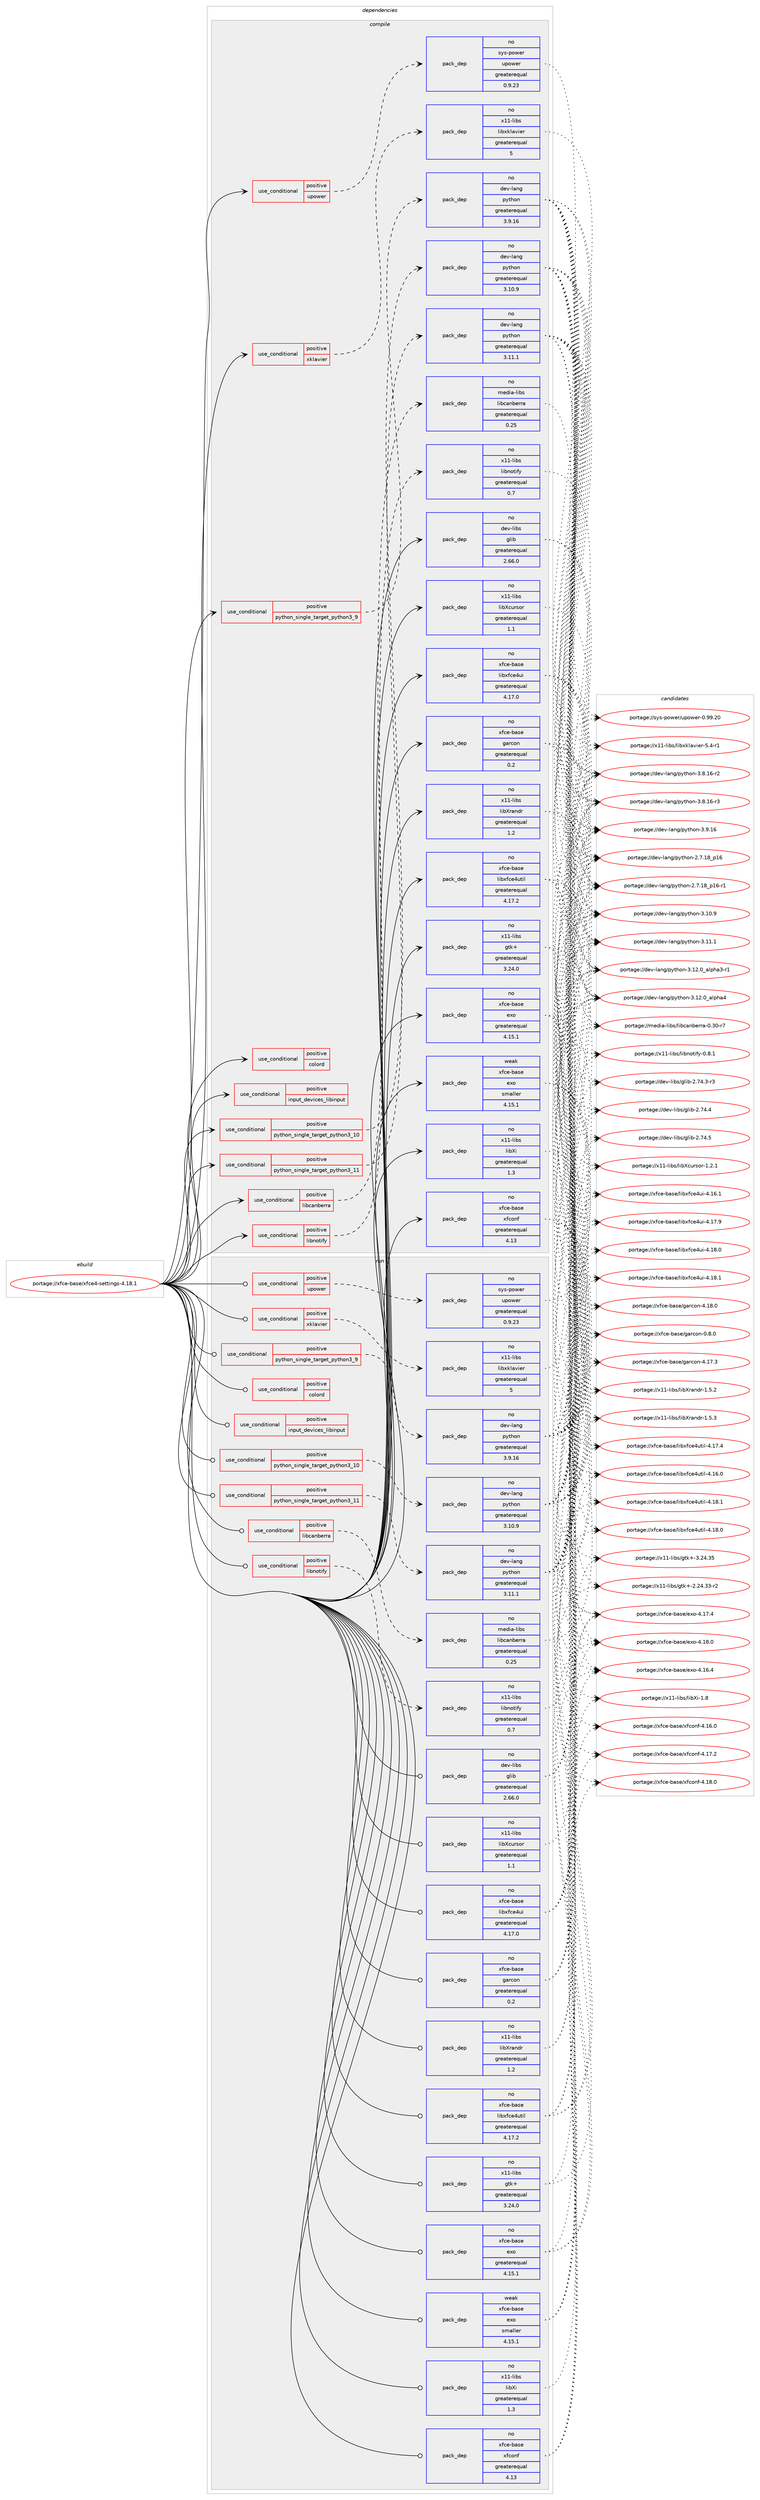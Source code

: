 digraph prolog {

# *************
# Graph options
# *************

newrank=true;
concentrate=true;
compound=true;
graph [rankdir=LR,fontname=Helvetica,fontsize=10,ranksep=1.5];#, ranksep=2.5, nodesep=0.2];
edge  [arrowhead=vee];
node  [fontname=Helvetica,fontsize=10];

# **********
# The ebuild
# **********

subgraph cluster_leftcol {
color=gray;
rank=same;
label=<<i>ebuild</i>>;
id [label="portage://xfce-base/xfce4-settings-4.18.1", color=red, width=4, href="../xfce-base/xfce4-settings-4.18.1.svg"];
}

# ****************
# The dependencies
# ****************

subgraph cluster_midcol {
color=gray;
label=<<i>dependencies</i>>;
subgraph cluster_compile {
fillcolor="#eeeeee";
style=filled;
label=<<i>compile</i>>;
subgraph cond6925 {
dependency11286 [label=<<TABLE BORDER="0" CELLBORDER="1" CELLSPACING="0" CELLPADDING="4"><TR><TD ROWSPAN="3" CELLPADDING="10">use_conditional</TD></TR><TR><TD>positive</TD></TR><TR><TD>colord</TD></TR></TABLE>>, shape=none, color=red];
# *** BEGIN UNKNOWN DEPENDENCY TYPE (TODO) ***
# dependency11286 -> package_dependency(portage://xfce-base/xfce4-settings-4.18.1,install,no,x11-misc,colord,none,[,,],any_same_slot,[])
# *** END UNKNOWN DEPENDENCY TYPE (TODO) ***

}
id:e -> dependency11286:w [weight=20,style="solid",arrowhead="vee"];
subgraph cond6926 {
dependency11287 [label=<<TABLE BORDER="0" CELLBORDER="1" CELLSPACING="0" CELLPADDING="4"><TR><TD ROWSPAN="3" CELLPADDING="10">use_conditional</TD></TR><TR><TD>positive</TD></TR><TR><TD>input_devices_libinput</TD></TR></TABLE>>, shape=none, color=red];
# *** BEGIN UNKNOWN DEPENDENCY TYPE (TODO) ***
# dependency11287 -> package_dependency(portage://xfce-base/xfce4-settings-4.18.1,install,no,x11-drivers,xf86-input-libinput,none,[,,],[],[])
# *** END UNKNOWN DEPENDENCY TYPE (TODO) ***

}
id:e -> dependency11287:w [weight=20,style="solid",arrowhead="vee"];
subgraph cond6927 {
dependency11288 [label=<<TABLE BORDER="0" CELLBORDER="1" CELLSPACING="0" CELLPADDING="4"><TR><TD ROWSPAN="3" CELLPADDING="10">use_conditional</TD></TR><TR><TD>positive</TD></TR><TR><TD>libcanberra</TD></TR></TABLE>>, shape=none, color=red];
subgraph pack4218 {
dependency11289 [label=<<TABLE BORDER="0" CELLBORDER="1" CELLSPACING="0" CELLPADDING="4" WIDTH="220"><TR><TD ROWSPAN="6" CELLPADDING="30">pack_dep</TD></TR><TR><TD WIDTH="110">no</TD></TR><TR><TD>media-libs</TD></TR><TR><TD>libcanberra</TD></TR><TR><TD>greaterequal</TD></TR><TR><TD>0.25</TD></TR></TABLE>>, shape=none, color=blue];
}
dependency11288:e -> dependency11289:w [weight=20,style="dashed",arrowhead="vee"];
}
id:e -> dependency11288:w [weight=20,style="solid",arrowhead="vee"];
subgraph cond6928 {
dependency11290 [label=<<TABLE BORDER="0" CELLBORDER="1" CELLSPACING="0" CELLPADDING="4"><TR><TD ROWSPAN="3" CELLPADDING="10">use_conditional</TD></TR><TR><TD>positive</TD></TR><TR><TD>libnotify</TD></TR></TABLE>>, shape=none, color=red];
subgraph pack4219 {
dependency11291 [label=<<TABLE BORDER="0" CELLBORDER="1" CELLSPACING="0" CELLPADDING="4" WIDTH="220"><TR><TD ROWSPAN="6" CELLPADDING="30">pack_dep</TD></TR><TR><TD WIDTH="110">no</TD></TR><TR><TD>x11-libs</TD></TR><TR><TD>libnotify</TD></TR><TR><TD>greaterequal</TD></TR><TR><TD>0.7</TD></TR></TABLE>>, shape=none, color=blue];
}
dependency11290:e -> dependency11291:w [weight=20,style="dashed",arrowhead="vee"];
}
id:e -> dependency11290:w [weight=20,style="solid",arrowhead="vee"];
subgraph cond6929 {
dependency11292 [label=<<TABLE BORDER="0" CELLBORDER="1" CELLSPACING="0" CELLPADDING="4"><TR><TD ROWSPAN="3" CELLPADDING="10">use_conditional</TD></TR><TR><TD>positive</TD></TR><TR><TD>python_single_target_python3_10</TD></TR></TABLE>>, shape=none, color=red];
subgraph pack4220 {
dependency11293 [label=<<TABLE BORDER="0" CELLBORDER="1" CELLSPACING="0" CELLPADDING="4" WIDTH="220"><TR><TD ROWSPAN="6" CELLPADDING="30">pack_dep</TD></TR><TR><TD WIDTH="110">no</TD></TR><TR><TD>dev-lang</TD></TR><TR><TD>python</TD></TR><TR><TD>greaterequal</TD></TR><TR><TD>3.10.9</TD></TR></TABLE>>, shape=none, color=blue];
}
dependency11292:e -> dependency11293:w [weight=20,style="dashed",arrowhead="vee"];
}
id:e -> dependency11292:w [weight=20,style="solid",arrowhead="vee"];
subgraph cond6930 {
dependency11294 [label=<<TABLE BORDER="0" CELLBORDER="1" CELLSPACING="0" CELLPADDING="4"><TR><TD ROWSPAN="3" CELLPADDING="10">use_conditional</TD></TR><TR><TD>positive</TD></TR><TR><TD>python_single_target_python3_11</TD></TR></TABLE>>, shape=none, color=red];
subgraph pack4221 {
dependency11295 [label=<<TABLE BORDER="0" CELLBORDER="1" CELLSPACING="0" CELLPADDING="4" WIDTH="220"><TR><TD ROWSPAN="6" CELLPADDING="30">pack_dep</TD></TR><TR><TD WIDTH="110">no</TD></TR><TR><TD>dev-lang</TD></TR><TR><TD>python</TD></TR><TR><TD>greaterequal</TD></TR><TR><TD>3.11.1</TD></TR></TABLE>>, shape=none, color=blue];
}
dependency11294:e -> dependency11295:w [weight=20,style="dashed",arrowhead="vee"];
}
id:e -> dependency11294:w [weight=20,style="solid",arrowhead="vee"];
subgraph cond6931 {
dependency11296 [label=<<TABLE BORDER="0" CELLBORDER="1" CELLSPACING="0" CELLPADDING="4"><TR><TD ROWSPAN="3" CELLPADDING="10">use_conditional</TD></TR><TR><TD>positive</TD></TR><TR><TD>python_single_target_python3_9</TD></TR></TABLE>>, shape=none, color=red];
subgraph pack4222 {
dependency11297 [label=<<TABLE BORDER="0" CELLBORDER="1" CELLSPACING="0" CELLPADDING="4" WIDTH="220"><TR><TD ROWSPAN="6" CELLPADDING="30">pack_dep</TD></TR><TR><TD WIDTH="110">no</TD></TR><TR><TD>dev-lang</TD></TR><TR><TD>python</TD></TR><TR><TD>greaterequal</TD></TR><TR><TD>3.9.16</TD></TR></TABLE>>, shape=none, color=blue];
}
dependency11296:e -> dependency11297:w [weight=20,style="dashed",arrowhead="vee"];
}
id:e -> dependency11296:w [weight=20,style="solid",arrowhead="vee"];
subgraph cond6932 {
dependency11298 [label=<<TABLE BORDER="0" CELLBORDER="1" CELLSPACING="0" CELLPADDING="4"><TR><TD ROWSPAN="3" CELLPADDING="10">use_conditional</TD></TR><TR><TD>positive</TD></TR><TR><TD>upower</TD></TR></TABLE>>, shape=none, color=red];
subgraph pack4223 {
dependency11299 [label=<<TABLE BORDER="0" CELLBORDER="1" CELLSPACING="0" CELLPADDING="4" WIDTH="220"><TR><TD ROWSPAN="6" CELLPADDING="30">pack_dep</TD></TR><TR><TD WIDTH="110">no</TD></TR><TR><TD>sys-power</TD></TR><TR><TD>upower</TD></TR><TR><TD>greaterequal</TD></TR><TR><TD>0.9.23</TD></TR></TABLE>>, shape=none, color=blue];
}
dependency11298:e -> dependency11299:w [weight=20,style="dashed",arrowhead="vee"];
}
id:e -> dependency11298:w [weight=20,style="solid",arrowhead="vee"];
subgraph cond6933 {
dependency11300 [label=<<TABLE BORDER="0" CELLBORDER="1" CELLSPACING="0" CELLPADDING="4"><TR><TD ROWSPAN="3" CELLPADDING="10">use_conditional</TD></TR><TR><TD>positive</TD></TR><TR><TD>xklavier</TD></TR></TABLE>>, shape=none, color=red];
subgraph pack4224 {
dependency11301 [label=<<TABLE BORDER="0" CELLBORDER="1" CELLSPACING="0" CELLPADDING="4" WIDTH="220"><TR><TD ROWSPAN="6" CELLPADDING="30">pack_dep</TD></TR><TR><TD WIDTH="110">no</TD></TR><TR><TD>x11-libs</TD></TR><TR><TD>libxklavier</TD></TR><TR><TD>greaterequal</TD></TR><TR><TD>5</TD></TR></TABLE>>, shape=none, color=blue];
}
dependency11300:e -> dependency11301:w [weight=20,style="dashed",arrowhead="vee"];
}
id:e -> dependency11300:w [weight=20,style="solid",arrowhead="vee"];
subgraph pack4225 {
dependency11302 [label=<<TABLE BORDER="0" CELLBORDER="1" CELLSPACING="0" CELLPADDING="4" WIDTH="220"><TR><TD ROWSPAN="6" CELLPADDING="30">pack_dep</TD></TR><TR><TD WIDTH="110">no</TD></TR><TR><TD>dev-libs</TD></TR><TR><TD>glib</TD></TR><TR><TD>greaterequal</TD></TR><TR><TD>2.66.0</TD></TR></TABLE>>, shape=none, color=blue];
}
id:e -> dependency11302:w [weight=20,style="solid",arrowhead="vee"];
# *** BEGIN UNKNOWN DEPENDENCY TYPE (TODO) ***
# id -> package_dependency(portage://xfce-base/xfce4-settings-4.18.1,install,no,media-libs,fontconfig,none,[,,],[],[])
# *** END UNKNOWN DEPENDENCY TYPE (TODO) ***

# *** BEGIN UNKNOWN DEPENDENCY TYPE (TODO) ***
# id -> package_dependency(portage://xfce-base/xfce4-settings-4.18.1,install,no,x11-base,xorg-proto,none,[,,],[],[])
# *** END UNKNOWN DEPENDENCY TYPE (TODO) ***

subgraph pack4226 {
dependency11303 [label=<<TABLE BORDER="0" CELLBORDER="1" CELLSPACING="0" CELLPADDING="4" WIDTH="220"><TR><TD ROWSPAN="6" CELLPADDING="30">pack_dep</TD></TR><TR><TD WIDTH="110">no</TD></TR><TR><TD>x11-libs</TD></TR><TR><TD>gtk+</TD></TR><TR><TD>greaterequal</TD></TR><TR><TD>3.24.0</TD></TR></TABLE>>, shape=none, color=blue];
}
id:e -> dependency11303:w [weight=20,style="solid",arrowhead="vee"];
# *** BEGIN UNKNOWN DEPENDENCY TYPE (TODO) ***
# id -> package_dependency(portage://xfce-base/xfce4-settings-4.18.1,install,no,x11-libs,libX11,none,[,,],[],[])
# *** END UNKNOWN DEPENDENCY TYPE (TODO) ***

subgraph pack4227 {
dependency11304 [label=<<TABLE BORDER="0" CELLBORDER="1" CELLSPACING="0" CELLPADDING="4" WIDTH="220"><TR><TD ROWSPAN="6" CELLPADDING="30">pack_dep</TD></TR><TR><TD WIDTH="110">no</TD></TR><TR><TD>x11-libs</TD></TR><TR><TD>libXcursor</TD></TR><TR><TD>greaterequal</TD></TR><TR><TD>1.1</TD></TR></TABLE>>, shape=none, color=blue];
}
id:e -> dependency11304:w [weight=20,style="solid",arrowhead="vee"];
subgraph pack4228 {
dependency11305 [label=<<TABLE BORDER="0" CELLBORDER="1" CELLSPACING="0" CELLPADDING="4" WIDTH="220"><TR><TD ROWSPAN="6" CELLPADDING="30">pack_dep</TD></TR><TR><TD WIDTH="110">no</TD></TR><TR><TD>x11-libs</TD></TR><TR><TD>libXi</TD></TR><TR><TD>greaterequal</TD></TR><TR><TD>1.3</TD></TR></TABLE>>, shape=none, color=blue];
}
id:e -> dependency11305:w [weight=20,style="solid",arrowhead="vee"];
subgraph pack4229 {
dependency11306 [label=<<TABLE BORDER="0" CELLBORDER="1" CELLSPACING="0" CELLPADDING="4" WIDTH="220"><TR><TD ROWSPAN="6" CELLPADDING="30">pack_dep</TD></TR><TR><TD WIDTH="110">no</TD></TR><TR><TD>x11-libs</TD></TR><TR><TD>libXrandr</TD></TR><TR><TD>greaterequal</TD></TR><TR><TD>1.2</TD></TR></TABLE>>, shape=none, color=blue];
}
id:e -> dependency11306:w [weight=20,style="solid",arrowhead="vee"];
subgraph pack4230 {
dependency11307 [label=<<TABLE BORDER="0" CELLBORDER="1" CELLSPACING="0" CELLPADDING="4" WIDTH="220"><TR><TD ROWSPAN="6" CELLPADDING="30">pack_dep</TD></TR><TR><TD WIDTH="110">no</TD></TR><TR><TD>xfce-base</TD></TR><TR><TD>exo</TD></TR><TR><TD>greaterequal</TD></TR><TR><TD>4.15.1</TD></TR></TABLE>>, shape=none, color=blue];
}
id:e -> dependency11307:w [weight=20,style="solid",arrowhead="vee"];
subgraph pack4231 {
dependency11308 [label=<<TABLE BORDER="0" CELLBORDER="1" CELLSPACING="0" CELLPADDING="4" WIDTH="220"><TR><TD ROWSPAN="6" CELLPADDING="30">pack_dep</TD></TR><TR><TD WIDTH="110">no</TD></TR><TR><TD>xfce-base</TD></TR><TR><TD>garcon</TD></TR><TR><TD>greaterequal</TD></TR><TR><TD>0.2</TD></TR></TABLE>>, shape=none, color=blue];
}
id:e -> dependency11308:w [weight=20,style="solid",arrowhead="vee"];
subgraph pack4232 {
dependency11309 [label=<<TABLE BORDER="0" CELLBORDER="1" CELLSPACING="0" CELLPADDING="4" WIDTH="220"><TR><TD ROWSPAN="6" CELLPADDING="30">pack_dep</TD></TR><TR><TD WIDTH="110">no</TD></TR><TR><TD>xfce-base</TD></TR><TR><TD>libxfce4ui</TD></TR><TR><TD>greaterequal</TD></TR><TR><TD>4.17.0</TD></TR></TABLE>>, shape=none, color=blue];
}
id:e -> dependency11309:w [weight=20,style="solid",arrowhead="vee"];
subgraph pack4233 {
dependency11310 [label=<<TABLE BORDER="0" CELLBORDER="1" CELLSPACING="0" CELLPADDING="4" WIDTH="220"><TR><TD ROWSPAN="6" CELLPADDING="30">pack_dep</TD></TR><TR><TD WIDTH="110">no</TD></TR><TR><TD>xfce-base</TD></TR><TR><TD>libxfce4util</TD></TR><TR><TD>greaterequal</TD></TR><TR><TD>4.17.2</TD></TR></TABLE>>, shape=none, color=blue];
}
id:e -> dependency11310:w [weight=20,style="solid",arrowhead="vee"];
subgraph pack4234 {
dependency11311 [label=<<TABLE BORDER="0" CELLBORDER="1" CELLSPACING="0" CELLPADDING="4" WIDTH="220"><TR><TD ROWSPAN="6" CELLPADDING="30">pack_dep</TD></TR><TR><TD WIDTH="110">no</TD></TR><TR><TD>xfce-base</TD></TR><TR><TD>xfconf</TD></TR><TR><TD>greaterequal</TD></TR><TR><TD>4.13</TD></TR></TABLE>>, shape=none, color=blue];
}
id:e -> dependency11311:w [weight=20,style="solid",arrowhead="vee"];
subgraph pack4235 {
dependency11312 [label=<<TABLE BORDER="0" CELLBORDER="1" CELLSPACING="0" CELLPADDING="4" WIDTH="220"><TR><TD ROWSPAN="6" CELLPADDING="30">pack_dep</TD></TR><TR><TD WIDTH="110">weak</TD></TR><TR><TD>xfce-base</TD></TR><TR><TD>exo</TD></TR><TR><TD>smaller</TD></TR><TR><TD>4.15.1</TD></TR></TABLE>>, shape=none, color=blue];
}
id:e -> dependency11312:w [weight=20,style="solid",arrowhead="vee"];
}
subgraph cluster_compileandrun {
fillcolor="#eeeeee";
style=filled;
label=<<i>compile and run</i>>;
}
subgraph cluster_run {
fillcolor="#eeeeee";
style=filled;
label=<<i>run</i>>;
subgraph cond6934 {
dependency11313 [label=<<TABLE BORDER="0" CELLBORDER="1" CELLSPACING="0" CELLPADDING="4"><TR><TD ROWSPAN="3" CELLPADDING="10">use_conditional</TD></TR><TR><TD>positive</TD></TR><TR><TD>colord</TD></TR></TABLE>>, shape=none, color=red];
# *** BEGIN UNKNOWN DEPENDENCY TYPE (TODO) ***
# dependency11313 -> package_dependency(portage://xfce-base/xfce4-settings-4.18.1,run,no,x11-misc,colord,none,[,,],any_same_slot,[])
# *** END UNKNOWN DEPENDENCY TYPE (TODO) ***

}
id:e -> dependency11313:w [weight=20,style="solid",arrowhead="odot"];
subgraph cond6935 {
dependency11314 [label=<<TABLE BORDER="0" CELLBORDER="1" CELLSPACING="0" CELLPADDING="4"><TR><TD ROWSPAN="3" CELLPADDING="10">use_conditional</TD></TR><TR><TD>positive</TD></TR><TR><TD>input_devices_libinput</TD></TR></TABLE>>, shape=none, color=red];
# *** BEGIN UNKNOWN DEPENDENCY TYPE (TODO) ***
# dependency11314 -> package_dependency(portage://xfce-base/xfce4-settings-4.18.1,run,no,x11-drivers,xf86-input-libinput,none,[,,],[],[])
# *** END UNKNOWN DEPENDENCY TYPE (TODO) ***

}
id:e -> dependency11314:w [weight=20,style="solid",arrowhead="odot"];
subgraph cond6936 {
dependency11315 [label=<<TABLE BORDER="0" CELLBORDER="1" CELLSPACING="0" CELLPADDING="4"><TR><TD ROWSPAN="3" CELLPADDING="10">use_conditional</TD></TR><TR><TD>positive</TD></TR><TR><TD>libcanberra</TD></TR></TABLE>>, shape=none, color=red];
subgraph pack4236 {
dependency11316 [label=<<TABLE BORDER="0" CELLBORDER="1" CELLSPACING="0" CELLPADDING="4" WIDTH="220"><TR><TD ROWSPAN="6" CELLPADDING="30">pack_dep</TD></TR><TR><TD WIDTH="110">no</TD></TR><TR><TD>media-libs</TD></TR><TR><TD>libcanberra</TD></TR><TR><TD>greaterequal</TD></TR><TR><TD>0.25</TD></TR></TABLE>>, shape=none, color=blue];
}
dependency11315:e -> dependency11316:w [weight=20,style="dashed",arrowhead="vee"];
}
id:e -> dependency11315:w [weight=20,style="solid",arrowhead="odot"];
subgraph cond6937 {
dependency11317 [label=<<TABLE BORDER="0" CELLBORDER="1" CELLSPACING="0" CELLPADDING="4"><TR><TD ROWSPAN="3" CELLPADDING="10">use_conditional</TD></TR><TR><TD>positive</TD></TR><TR><TD>libnotify</TD></TR></TABLE>>, shape=none, color=red];
subgraph pack4237 {
dependency11318 [label=<<TABLE BORDER="0" CELLBORDER="1" CELLSPACING="0" CELLPADDING="4" WIDTH="220"><TR><TD ROWSPAN="6" CELLPADDING="30">pack_dep</TD></TR><TR><TD WIDTH="110">no</TD></TR><TR><TD>x11-libs</TD></TR><TR><TD>libnotify</TD></TR><TR><TD>greaterequal</TD></TR><TR><TD>0.7</TD></TR></TABLE>>, shape=none, color=blue];
}
dependency11317:e -> dependency11318:w [weight=20,style="dashed",arrowhead="vee"];
}
id:e -> dependency11317:w [weight=20,style="solid",arrowhead="odot"];
subgraph cond6938 {
dependency11319 [label=<<TABLE BORDER="0" CELLBORDER="1" CELLSPACING="0" CELLPADDING="4"><TR><TD ROWSPAN="3" CELLPADDING="10">use_conditional</TD></TR><TR><TD>positive</TD></TR><TR><TD>python_single_target_python3_10</TD></TR></TABLE>>, shape=none, color=red];
subgraph pack4238 {
dependency11320 [label=<<TABLE BORDER="0" CELLBORDER="1" CELLSPACING="0" CELLPADDING="4" WIDTH="220"><TR><TD ROWSPAN="6" CELLPADDING="30">pack_dep</TD></TR><TR><TD WIDTH="110">no</TD></TR><TR><TD>dev-lang</TD></TR><TR><TD>python</TD></TR><TR><TD>greaterequal</TD></TR><TR><TD>3.10.9</TD></TR></TABLE>>, shape=none, color=blue];
}
dependency11319:e -> dependency11320:w [weight=20,style="dashed",arrowhead="vee"];
}
id:e -> dependency11319:w [weight=20,style="solid",arrowhead="odot"];
subgraph cond6939 {
dependency11321 [label=<<TABLE BORDER="0" CELLBORDER="1" CELLSPACING="0" CELLPADDING="4"><TR><TD ROWSPAN="3" CELLPADDING="10">use_conditional</TD></TR><TR><TD>positive</TD></TR><TR><TD>python_single_target_python3_11</TD></TR></TABLE>>, shape=none, color=red];
subgraph pack4239 {
dependency11322 [label=<<TABLE BORDER="0" CELLBORDER="1" CELLSPACING="0" CELLPADDING="4" WIDTH="220"><TR><TD ROWSPAN="6" CELLPADDING="30">pack_dep</TD></TR><TR><TD WIDTH="110">no</TD></TR><TR><TD>dev-lang</TD></TR><TR><TD>python</TD></TR><TR><TD>greaterequal</TD></TR><TR><TD>3.11.1</TD></TR></TABLE>>, shape=none, color=blue];
}
dependency11321:e -> dependency11322:w [weight=20,style="dashed",arrowhead="vee"];
}
id:e -> dependency11321:w [weight=20,style="solid",arrowhead="odot"];
subgraph cond6940 {
dependency11323 [label=<<TABLE BORDER="0" CELLBORDER="1" CELLSPACING="0" CELLPADDING="4"><TR><TD ROWSPAN="3" CELLPADDING="10">use_conditional</TD></TR><TR><TD>positive</TD></TR><TR><TD>python_single_target_python3_9</TD></TR></TABLE>>, shape=none, color=red];
subgraph pack4240 {
dependency11324 [label=<<TABLE BORDER="0" CELLBORDER="1" CELLSPACING="0" CELLPADDING="4" WIDTH="220"><TR><TD ROWSPAN="6" CELLPADDING="30">pack_dep</TD></TR><TR><TD WIDTH="110">no</TD></TR><TR><TD>dev-lang</TD></TR><TR><TD>python</TD></TR><TR><TD>greaterequal</TD></TR><TR><TD>3.9.16</TD></TR></TABLE>>, shape=none, color=blue];
}
dependency11323:e -> dependency11324:w [weight=20,style="dashed",arrowhead="vee"];
}
id:e -> dependency11323:w [weight=20,style="solid",arrowhead="odot"];
subgraph cond6941 {
dependency11325 [label=<<TABLE BORDER="0" CELLBORDER="1" CELLSPACING="0" CELLPADDING="4"><TR><TD ROWSPAN="3" CELLPADDING="10">use_conditional</TD></TR><TR><TD>positive</TD></TR><TR><TD>upower</TD></TR></TABLE>>, shape=none, color=red];
subgraph pack4241 {
dependency11326 [label=<<TABLE BORDER="0" CELLBORDER="1" CELLSPACING="0" CELLPADDING="4" WIDTH="220"><TR><TD ROWSPAN="6" CELLPADDING="30">pack_dep</TD></TR><TR><TD WIDTH="110">no</TD></TR><TR><TD>sys-power</TD></TR><TR><TD>upower</TD></TR><TR><TD>greaterequal</TD></TR><TR><TD>0.9.23</TD></TR></TABLE>>, shape=none, color=blue];
}
dependency11325:e -> dependency11326:w [weight=20,style="dashed",arrowhead="vee"];
}
id:e -> dependency11325:w [weight=20,style="solid",arrowhead="odot"];
subgraph cond6942 {
dependency11327 [label=<<TABLE BORDER="0" CELLBORDER="1" CELLSPACING="0" CELLPADDING="4"><TR><TD ROWSPAN="3" CELLPADDING="10">use_conditional</TD></TR><TR><TD>positive</TD></TR><TR><TD>xklavier</TD></TR></TABLE>>, shape=none, color=red];
subgraph pack4242 {
dependency11328 [label=<<TABLE BORDER="0" CELLBORDER="1" CELLSPACING="0" CELLPADDING="4" WIDTH="220"><TR><TD ROWSPAN="6" CELLPADDING="30">pack_dep</TD></TR><TR><TD WIDTH="110">no</TD></TR><TR><TD>x11-libs</TD></TR><TR><TD>libxklavier</TD></TR><TR><TD>greaterequal</TD></TR><TR><TD>5</TD></TR></TABLE>>, shape=none, color=blue];
}
dependency11327:e -> dependency11328:w [weight=20,style="dashed",arrowhead="vee"];
}
id:e -> dependency11327:w [weight=20,style="solid",arrowhead="odot"];
subgraph pack4243 {
dependency11329 [label=<<TABLE BORDER="0" CELLBORDER="1" CELLSPACING="0" CELLPADDING="4" WIDTH="220"><TR><TD ROWSPAN="6" CELLPADDING="30">pack_dep</TD></TR><TR><TD WIDTH="110">no</TD></TR><TR><TD>dev-libs</TD></TR><TR><TD>glib</TD></TR><TR><TD>greaterequal</TD></TR><TR><TD>2.66.0</TD></TR></TABLE>>, shape=none, color=blue];
}
id:e -> dependency11329:w [weight=20,style="solid",arrowhead="odot"];
# *** BEGIN UNKNOWN DEPENDENCY TYPE (TODO) ***
# id -> package_dependency(portage://xfce-base/xfce4-settings-4.18.1,run,no,media-libs,fontconfig,none,[,,],[],[])
# *** END UNKNOWN DEPENDENCY TYPE (TODO) ***

subgraph pack4244 {
dependency11330 [label=<<TABLE BORDER="0" CELLBORDER="1" CELLSPACING="0" CELLPADDING="4" WIDTH="220"><TR><TD ROWSPAN="6" CELLPADDING="30">pack_dep</TD></TR><TR><TD WIDTH="110">no</TD></TR><TR><TD>x11-libs</TD></TR><TR><TD>gtk+</TD></TR><TR><TD>greaterequal</TD></TR><TR><TD>3.24.0</TD></TR></TABLE>>, shape=none, color=blue];
}
id:e -> dependency11330:w [weight=20,style="solid",arrowhead="odot"];
# *** BEGIN UNKNOWN DEPENDENCY TYPE (TODO) ***
# id -> package_dependency(portage://xfce-base/xfce4-settings-4.18.1,run,no,x11-libs,libX11,none,[,,],[],[])
# *** END UNKNOWN DEPENDENCY TYPE (TODO) ***

subgraph pack4245 {
dependency11331 [label=<<TABLE BORDER="0" CELLBORDER="1" CELLSPACING="0" CELLPADDING="4" WIDTH="220"><TR><TD ROWSPAN="6" CELLPADDING="30">pack_dep</TD></TR><TR><TD WIDTH="110">no</TD></TR><TR><TD>x11-libs</TD></TR><TR><TD>libXcursor</TD></TR><TR><TD>greaterequal</TD></TR><TR><TD>1.1</TD></TR></TABLE>>, shape=none, color=blue];
}
id:e -> dependency11331:w [weight=20,style="solid",arrowhead="odot"];
subgraph pack4246 {
dependency11332 [label=<<TABLE BORDER="0" CELLBORDER="1" CELLSPACING="0" CELLPADDING="4" WIDTH="220"><TR><TD ROWSPAN="6" CELLPADDING="30">pack_dep</TD></TR><TR><TD WIDTH="110">no</TD></TR><TR><TD>x11-libs</TD></TR><TR><TD>libXi</TD></TR><TR><TD>greaterequal</TD></TR><TR><TD>1.3</TD></TR></TABLE>>, shape=none, color=blue];
}
id:e -> dependency11332:w [weight=20,style="solid",arrowhead="odot"];
subgraph pack4247 {
dependency11333 [label=<<TABLE BORDER="0" CELLBORDER="1" CELLSPACING="0" CELLPADDING="4" WIDTH="220"><TR><TD ROWSPAN="6" CELLPADDING="30">pack_dep</TD></TR><TR><TD WIDTH="110">no</TD></TR><TR><TD>x11-libs</TD></TR><TR><TD>libXrandr</TD></TR><TR><TD>greaterequal</TD></TR><TR><TD>1.2</TD></TR></TABLE>>, shape=none, color=blue];
}
id:e -> dependency11333:w [weight=20,style="solid",arrowhead="odot"];
subgraph pack4248 {
dependency11334 [label=<<TABLE BORDER="0" CELLBORDER="1" CELLSPACING="0" CELLPADDING="4" WIDTH="220"><TR><TD ROWSPAN="6" CELLPADDING="30">pack_dep</TD></TR><TR><TD WIDTH="110">no</TD></TR><TR><TD>xfce-base</TD></TR><TR><TD>exo</TD></TR><TR><TD>greaterequal</TD></TR><TR><TD>4.15.1</TD></TR></TABLE>>, shape=none, color=blue];
}
id:e -> dependency11334:w [weight=20,style="solid",arrowhead="odot"];
subgraph pack4249 {
dependency11335 [label=<<TABLE BORDER="0" CELLBORDER="1" CELLSPACING="0" CELLPADDING="4" WIDTH="220"><TR><TD ROWSPAN="6" CELLPADDING="30">pack_dep</TD></TR><TR><TD WIDTH="110">no</TD></TR><TR><TD>xfce-base</TD></TR><TR><TD>garcon</TD></TR><TR><TD>greaterequal</TD></TR><TR><TD>0.2</TD></TR></TABLE>>, shape=none, color=blue];
}
id:e -> dependency11335:w [weight=20,style="solid",arrowhead="odot"];
subgraph pack4250 {
dependency11336 [label=<<TABLE BORDER="0" CELLBORDER="1" CELLSPACING="0" CELLPADDING="4" WIDTH="220"><TR><TD ROWSPAN="6" CELLPADDING="30">pack_dep</TD></TR><TR><TD WIDTH="110">no</TD></TR><TR><TD>xfce-base</TD></TR><TR><TD>libxfce4ui</TD></TR><TR><TD>greaterequal</TD></TR><TR><TD>4.17.0</TD></TR></TABLE>>, shape=none, color=blue];
}
id:e -> dependency11336:w [weight=20,style="solid",arrowhead="odot"];
subgraph pack4251 {
dependency11337 [label=<<TABLE BORDER="0" CELLBORDER="1" CELLSPACING="0" CELLPADDING="4" WIDTH="220"><TR><TD ROWSPAN="6" CELLPADDING="30">pack_dep</TD></TR><TR><TD WIDTH="110">no</TD></TR><TR><TD>xfce-base</TD></TR><TR><TD>libxfce4util</TD></TR><TR><TD>greaterequal</TD></TR><TR><TD>4.17.2</TD></TR></TABLE>>, shape=none, color=blue];
}
id:e -> dependency11337:w [weight=20,style="solid",arrowhead="odot"];
subgraph pack4252 {
dependency11338 [label=<<TABLE BORDER="0" CELLBORDER="1" CELLSPACING="0" CELLPADDING="4" WIDTH="220"><TR><TD ROWSPAN="6" CELLPADDING="30">pack_dep</TD></TR><TR><TD WIDTH="110">no</TD></TR><TR><TD>xfce-base</TD></TR><TR><TD>xfconf</TD></TR><TR><TD>greaterequal</TD></TR><TR><TD>4.13</TD></TR></TABLE>>, shape=none, color=blue];
}
id:e -> dependency11338:w [weight=20,style="solid",arrowhead="odot"];
subgraph pack4253 {
dependency11339 [label=<<TABLE BORDER="0" CELLBORDER="1" CELLSPACING="0" CELLPADDING="4" WIDTH="220"><TR><TD ROWSPAN="6" CELLPADDING="30">pack_dep</TD></TR><TR><TD WIDTH="110">weak</TD></TR><TR><TD>xfce-base</TD></TR><TR><TD>exo</TD></TR><TR><TD>smaller</TD></TR><TR><TD>4.15.1</TD></TR></TABLE>>, shape=none, color=blue];
}
id:e -> dependency11339:w [weight=20,style="solid",arrowhead="odot"];
}
}

# **************
# The candidates
# **************

subgraph cluster_choices {
rank=same;
color=gray;
label=<<i>candidates</i>>;

subgraph choice4218 {
color=black;
nodesep=1;
choice10910110010597451081059811547108105989997110981011141149745484651484511455 [label="portage://media-libs/libcanberra-0.30-r7", color=red, width=4,href="../media-libs/libcanberra-0.30-r7.svg"];
dependency11289:e -> choice10910110010597451081059811547108105989997110981011141149745484651484511455:w [style=dotted,weight="100"];
}
subgraph choice4219 {
color=black;
nodesep=1;
choice120494945108105981154710810598110111116105102121454846564649 [label="portage://x11-libs/libnotify-0.8.1", color=red, width=4,href="../x11-libs/libnotify-0.8.1.svg"];
dependency11291:e -> choice120494945108105981154710810598110111116105102121454846564649:w [style=dotted,weight="100"];
}
subgraph choice4220 {
color=black;
nodesep=1;
choice10010111845108971101034711212111610411111045504655464956951124954 [label="portage://dev-lang/python-2.7.18_p16", color=red, width=4,href="../dev-lang/python-2.7.18_p16.svg"];
choice100101118451089711010347112121116104111110455046554649569511249544511449 [label="portage://dev-lang/python-2.7.18_p16-r1", color=red, width=4,href="../dev-lang/python-2.7.18_p16-r1.svg"];
choice10010111845108971101034711212111610411111045514649484657 [label="portage://dev-lang/python-3.10.9", color=red, width=4,href="../dev-lang/python-3.10.9.svg"];
choice10010111845108971101034711212111610411111045514649494649 [label="portage://dev-lang/python-3.11.1", color=red, width=4,href="../dev-lang/python-3.11.1.svg"];
choice10010111845108971101034711212111610411111045514649504648959710811210497514511449 [label="portage://dev-lang/python-3.12.0_alpha3-r1", color=red, width=4,href="../dev-lang/python-3.12.0_alpha3-r1.svg"];
choice1001011184510897110103471121211161041111104551464950464895971081121049752 [label="portage://dev-lang/python-3.12.0_alpha4", color=red, width=4,href="../dev-lang/python-3.12.0_alpha4.svg"];
choice100101118451089711010347112121116104111110455146564649544511450 [label="portage://dev-lang/python-3.8.16-r2", color=red, width=4,href="../dev-lang/python-3.8.16-r2.svg"];
choice100101118451089711010347112121116104111110455146564649544511451 [label="portage://dev-lang/python-3.8.16-r3", color=red, width=4,href="../dev-lang/python-3.8.16-r3.svg"];
choice10010111845108971101034711212111610411111045514657464954 [label="portage://dev-lang/python-3.9.16", color=red, width=4,href="../dev-lang/python-3.9.16.svg"];
dependency11293:e -> choice10010111845108971101034711212111610411111045504655464956951124954:w [style=dotted,weight="100"];
dependency11293:e -> choice100101118451089711010347112121116104111110455046554649569511249544511449:w [style=dotted,weight="100"];
dependency11293:e -> choice10010111845108971101034711212111610411111045514649484657:w [style=dotted,weight="100"];
dependency11293:e -> choice10010111845108971101034711212111610411111045514649494649:w [style=dotted,weight="100"];
dependency11293:e -> choice10010111845108971101034711212111610411111045514649504648959710811210497514511449:w [style=dotted,weight="100"];
dependency11293:e -> choice1001011184510897110103471121211161041111104551464950464895971081121049752:w [style=dotted,weight="100"];
dependency11293:e -> choice100101118451089711010347112121116104111110455146564649544511450:w [style=dotted,weight="100"];
dependency11293:e -> choice100101118451089711010347112121116104111110455146564649544511451:w [style=dotted,weight="100"];
dependency11293:e -> choice10010111845108971101034711212111610411111045514657464954:w [style=dotted,weight="100"];
}
subgraph choice4221 {
color=black;
nodesep=1;
choice10010111845108971101034711212111610411111045504655464956951124954 [label="portage://dev-lang/python-2.7.18_p16", color=red, width=4,href="../dev-lang/python-2.7.18_p16.svg"];
choice100101118451089711010347112121116104111110455046554649569511249544511449 [label="portage://dev-lang/python-2.7.18_p16-r1", color=red, width=4,href="../dev-lang/python-2.7.18_p16-r1.svg"];
choice10010111845108971101034711212111610411111045514649484657 [label="portage://dev-lang/python-3.10.9", color=red, width=4,href="../dev-lang/python-3.10.9.svg"];
choice10010111845108971101034711212111610411111045514649494649 [label="portage://dev-lang/python-3.11.1", color=red, width=4,href="../dev-lang/python-3.11.1.svg"];
choice10010111845108971101034711212111610411111045514649504648959710811210497514511449 [label="portage://dev-lang/python-3.12.0_alpha3-r1", color=red, width=4,href="../dev-lang/python-3.12.0_alpha3-r1.svg"];
choice1001011184510897110103471121211161041111104551464950464895971081121049752 [label="portage://dev-lang/python-3.12.0_alpha4", color=red, width=4,href="../dev-lang/python-3.12.0_alpha4.svg"];
choice100101118451089711010347112121116104111110455146564649544511450 [label="portage://dev-lang/python-3.8.16-r2", color=red, width=4,href="../dev-lang/python-3.8.16-r2.svg"];
choice100101118451089711010347112121116104111110455146564649544511451 [label="portage://dev-lang/python-3.8.16-r3", color=red, width=4,href="../dev-lang/python-3.8.16-r3.svg"];
choice10010111845108971101034711212111610411111045514657464954 [label="portage://dev-lang/python-3.9.16", color=red, width=4,href="../dev-lang/python-3.9.16.svg"];
dependency11295:e -> choice10010111845108971101034711212111610411111045504655464956951124954:w [style=dotted,weight="100"];
dependency11295:e -> choice100101118451089711010347112121116104111110455046554649569511249544511449:w [style=dotted,weight="100"];
dependency11295:e -> choice10010111845108971101034711212111610411111045514649484657:w [style=dotted,weight="100"];
dependency11295:e -> choice10010111845108971101034711212111610411111045514649494649:w [style=dotted,weight="100"];
dependency11295:e -> choice10010111845108971101034711212111610411111045514649504648959710811210497514511449:w [style=dotted,weight="100"];
dependency11295:e -> choice1001011184510897110103471121211161041111104551464950464895971081121049752:w [style=dotted,weight="100"];
dependency11295:e -> choice100101118451089711010347112121116104111110455146564649544511450:w [style=dotted,weight="100"];
dependency11295:e -> choice100101118451089711010347112121116104111110455146564649544511451:w [style=dotted,weight="100"];
dependency11295:e -> choice10010111845108971101034711212111610411111045514657464954:w [style=dotted,weight="100"];
}
subgraph choice4222 {
color=black;
nodesep=1;
choice10010111845108971101034711212111610411111045504655464956951124954 [label="portage://dev-lang/python-2.7.18_p16", color=red, width=4,href="../dev-lang/python-2.7.18_p16.svg"];
choice100101118451089711010347112121116104111110455046554649569511249544511449 [label="portage://dev-lang/python-2.7.18_p16-r1", color=red, width=4,href="../dev-lang/python-2.7.18_p16-r1.svg"];
choice10010111845108971101034711212111610411111045514649484657 [label="portage://dev-lang/python-3.10.9", color=red, width=4,href="../dev-lang/python-3.10.9.svg"];
choice10010111845108971101034711212111610411111045514649494649 [label="portage://dev-lang/python-3.11.1", color=red, width=4,href="../dev-lang/python-3.11.1.svg"];
choice10010111845108971101034711212111610411111045514649504648959710811210497514511449 [label="portage://dev-lang/python-3.12.0_alpha3-r1", color=red, width=4,href="../dev-lang/python-3.12.0_alpha3-r1.svg"];
choice1001011184510897110103471121211161041111104551464950464895971081121049752 [label="portage://dev-lang/python-3.12.0_alpha4", color=red, width=4,href="../dev-lang/python-3.12.0_alpha4.svg"];
choice100101118451089711010347112121116104111110455146564649544511450 [label="portage://dev-lang/python-3.8.16-r2", color=red, width=4,href="../dev-lang/python-3.8.16-r2.svg"];
choice100101118451089711010347112121116104111110455146564649544511451 [label="portage://dev-lang/python-3.8.16-r3", color=red, width=4,href="../dev-lang/python-3.8.16-r3.svg"];
choice10010111845108971101034711212111610411111045514657464954 [label="portage://dev-lang/python-3.9.16", color=red, width=4,href="../dev-lang/python-3.9.16.svg"];
dependency11297:e -> choice10010111845108971101034711212111610411111045504655464956951124954:w [style=dotted,weight="100"];
dependency11297:e -> choice100101118451089711010347112121116104111110455046554649569511249544511449:w [style=dotted,weight="100"];
dependency11297:e -> choice10010111845108971101034711212111610411111045514649484657:w [style=dotted,weight="100"];
dependency11297:e -> choice10010111845108971101034711212111610411111045514649494649:w [style=dotted,weight="100"];
dependency11297:e -> choice10010111845108971101034711212111610411111045514649504648959710811210497514511449:w [style=dotted,weight="100"];
dependency11297:e -> choice1001011184510897110103471121211161041111104551464950464895971081121049752:w [style=dotted,weight="100"];
dependency11297:e -> choice100101118451089711010347112121116104111110455146564649544511450:w [style=dotted,weight="100"];
dependency11297:e -> choice100101118451089711010347112121116104111110455146564649544511451:w [style=dotted,weight="100"];
dependency11297:e -> choice10010111845108971101034711212111610411111045514657464954:w [style=dotted,weight="100"];
}
subgraph choice4223 {
color=black;
nodesep=1;
choice11512111545112111119101114471171121111191011144548465757465048 [label="portage://sys-power/upower-0.99.20", color=red, width=4,href="../sys-power/upower-0.99.20.svg"];
dependency11299:e -> choice11512111545112111119101114471171121111191011144548465757465048:w [style=dotted,weight="100"];
}
subgraph choice4224 {
color=black;
nodesep=1;
choice12049494510810598115471081059812010710897118105101114455346524511449 [label="portage://x11-libs/libxklavier-5.4-r1", color=red, width=4,href="../x11-libs/libxklavier-5.4-r1.svg"];
dependency11301:e -> choice12049494510810598115471081059812010710897118105101114455346524511449:w [style=dotted,weight="100"];
}
subgraph choice4225 {
color=black;
nodesep=1;
choice10010111845108105981154710310810598455046555246514511451 [label="portage://dev-libs/glib-2.74.3-r3", color=red, width=4,href="../dev-libs/glib-2.74.3-r3.svg"];
choice1001011184510810598115471031081059845504655524652 [label="portage://dev-libs/glib-2.74.4", color=red, width=4,href="../dev-libs/glib-2.74.4.svg"];
choice1001011184510810598115471031081059845504655524653 [label="portage://dev-libs/glib-2.74.5", color=red, width=4,href="../dev-libs/glib-2.74.5.svg"];
dependency11302:e -> choice10010111845108105981154710310810598455046555246514511451:w [style=dotted,weight="100"];
dependency11302:e -> choice1001011184510810598115471031081059845504655524652:w [style=dotted,weight="100"];
dependency11302:e -> choice1001011184510810598115471031081059845504655524653:w [style=dotted,weight="100"];
}
subgraph choice4226 {
color=black;
nodesep=1;
choice12049494510810598115471031161074345504650524651514511450 [label="portage://x11-libs/gtk+-2.24.33-r2", color=red, width=4,href="../x11-libs/gtk+-2.24.33-r2.svg"];
choice1204949451081059811547103116107434551465052465153 [label="portage://x11-libs/gtk+-3.24.35", color=red, width=4,href="../x11-libs/gtk+-3.24.35.svg"];
dependency11303:e -> choice12049494510810598115471031161074345504650524651514511450:w [style=dotted,weight="100"];
dependency11303:e -> choice1204949451081059811547103116107434551465052465153:w [style=dotted,weight="100"];
}
subgraph choice4227 {
color=black;
nodesep=1;
choice1204949451081059811547108105988899117114115111114454946504649 [label="portage://x11-libs/libXcursor-1.2.1", color=red, width=4,href="../x11-libs/libXcursor-1.2.1.svg"];
dependency11304:e -> choice1204949451081059811547108105988899117114115111114454946504649:w [style=dotted,weight="100"];
}
subgraph choice4228 {
color=black;
nodesep=1;
choice1204949451081059811547108105988810545494656 [label="portage://x11-libs/libXi-1.8", color=red, width=4,href="../x11-libs/libXi-1.8.svg"];
dependency11305:e -> choice1204949451081059811547108105988810545494656:w [style=dotted,weight="100"];
}
subgraph choice4229 {
color=black;
nodesep=1;
choice1204949451081059811547108105988811497110100114454946534650 [label="portage://x11-libs/libXrandr-1.5.2", color=red, width=4,href="../x11-libs/libXrandr-1.5.2.svg"];
choice1204949451081059811547108105988811497110100114454946534651 [label="portage://x11-libs/libXrandr-1.5.3", color=red, width=4,href="../x11-libs/libXrandr-1.5.3.svg"];
dependency11306:e -> choice1204949451081059811547108105988811497110100114454946534650:w [style=dotted,weight="100"];
dependency11306:e -> choice1204949451081059811547108105988811497110100114454946534651:w [style=dotted,weight="100"];
}
subgraph choice4230 {
color=black;
nodesep=1;
choice120102991014598971151014710112011145524649544652 [label="portage://xfce-base/exo-4.16.4", color=red, width=4,href="../xfce-base/exo-4.16.4.svg"];
choice120102991014598971151014710112011145524649554652 [label="portage://xfce-base/exo-4.17.4", color=red, width=4,href="../xfce-base/exo-4.17.4.svg"];
choice120102991014598971151014710112011145524649564648 [label="portage://xfce-base/exo-4.18.0", color=red, width=4,href="../xfce-base/exo-4.18.0.svg"];
dependency11307:e -> choice120102991014598971151014710112011145524649544652:w [style=dotted,weight="100"];
dependency11307:e -> choice120102991014598971151014710112011145524649554652:w [style=dotted,weight="100"];
dependency11307:e -> choice120102991014598971151014710112011145524649564648:w [style=dotted,weight="100"];
}
subgraph choice4231 {
color=black;
nodesep=1;
choice12010299101459897115101471039711499111110454846564648 [label="portage://xfce-base/garcon-0.8.0", color=red, width=4,href="../xfce-base/garcon-0.8.0.svg"];
choice1201029910145989711510147103971149911111045524649554651 [label="portage://xfce-base/garcon-4.17.3", color=red, width=4,href="../xfce-base/garcon-4.17.3.svg"];
choice1201029910145989711510147103971149911111045524649564648 [label="portage://xfce-base/garcon-4.18.0", color=red, width=4,href="../xfce-base/garcon-4.18.0.svg"];
dependency11308:e -> choice12010299101459897115101471039711499111110454846564648:w [style=dotted,weight="100"];
dependency11308:e -> choice1201029910145989711510147103971149911111045524649554651:w [style=dotted,weight="100"];
dependency11308:e -> choice1201029910145989711510147103971149911111045524649564648:w [style=dotted,weight="100"];
}
subgraph choice4232 {
color=black;
nodesep=1;
choice120102991014598971151014710810598120102991015211710545524649544649 [label="portage://xfce-base/libxfce4ui-4.16.1", color=red, width=4,href="../xfce-base/libxfce4ui-4.16.1.svg"];
choice120102991014598971151014710810598120102991015211710545524649554657 [label="portage://xfce-base/libxfce4ui-4.17.9", color=red, width=4,href="../xfce-base/libxfce4ui-4.17.9.svg"];
choice120102991014598971151014710810598120102991015211710545524649564648 [label="portage://xfce-base/libxfce4ui-4.18.0", color=red, width=4,href="../xfce-base/libxfce4ui-4.18.0.svg"];
choice120102991014598971151014710810598120102991015211710545524649564649 [label="portage://xfce-base/libxfce4ui-4.18.1", color=red, width=4,href="../xfce-base/libxfce4ui-4.18.1.svg"];
dependency11309:e -> choice120102991014598971151014710810598120102991015211710545524649544649:w [style=dotted,weight="100"];
dependency11309:e -> choice120102991014598971151014710810598120102991015211710545524649554657:w [style=dotted,weight="100"];
dependency11309:e -> choice120102991014598971151014710810598120102991015211710545524649564648:w [style=dotted,weight="100"];
dependency11309:e -> choice120102991014598971151014710810598120102991015211710545524649564649:w [style=dotted,weight="100"];
}
subgraph choice4233 {
color=black;
nodesep=1;
choice120102991014598971151014710810598120102991015211711610510845524649544648 [label="portage://xfce-base/libxfce4util-4.16.0", color=red, width=4,href="../xfce-base/libxfce4util-4.16.0.svg"];
choice120102991014598971151014710810598120102991015211711610510845524649554652 [label="portage://xfce-base/libxfce4util-4.17.4", color=red, width=4,href="../xfce-base/libxfce4util-4.17.4.svg"];
choice120102991014598971151014710810598120102991015211711610510845524649564648 [label="portage://xfce-base/libxfce4util-4.18.0", color=red, width=4,href="../xfce-base/libxfce4util-4.18.0.svg"];
choice120102991014598971151014710810598120102991015211711610510845524649564649 [label="portage://xfce-base/libxfce4util-4.18.1", color=red, width=4,href="../xfce-base/libxfce4util-4.18.1.svg"];
dependency11310:e -> choice120102991014598971151014710810598120102991015211711610510845524649544648:w [style=dotted,weight="100"];
dependency11310:e -> choice120102991014598971151014710810598120102991015211711610510845524649554652:w [style=dotted,weight="100"];
dependency11310:e -> choice120102991014598971151014710810598120102991015211711610510845524649564648:w [style=dotted,weight="100"];
dependency11310:e -> choice120102991014598971151014710810598120102991015211711610510845524649564649:w [style=dotted,weight="100"];
}
subgraph choice4234 {
color=black;
nodesep=1;
choice12010299101459897115101471201029911111010245524649544648 [label="portage://xfce-base/xfconf-4.16.0", color=red, width=4,href="../xfce-base/xfconf-4.16.0.svg"];
choice12010299101459897115101471201029911111010245524649554650 [label="portage://xfce-base/xfconf-4.17.2", color=red, width=4,href="../xfce-base/xfconf-4.17.2.svg"];
choice12010299101459897115101471201029911111010245524649564648 [label="portage://xfce-base/xfconf-4.18.0", color=red, width=4,href="../xfce-base/xfconf-4.18.0.svg"];
dependency11311:e -> choice12010299101459897115101471201029911111010245524649544648:w [style=dotted,weight="100"];
dependency11311:e -> choice12010299101459897115101471201029911111010245524649554650:w [style=dotted,weight="100"];
dependency11311:e -> choice12010299101459897115101471201029911111010245524649564648:w [style=dotted,weight="100"];
}
subgraph choice4235 {
color=black;
nodesep=1;
choice120102991014598971151014710112011145524649544652 [label="portage://xfce-base/exo-4.16.4", color=red, width=4,href="../xfce-base/exo-4.16.4.svg"];
choice120102991014598971151014710112011145524649554652 [label="portage://xfce-base/exo-4.17.4", color=red, width=4,href="../xfce-base/exo-4.17.4.svg"];
choice120102991014598971151014710112011145524649564648 [label="portage://xfce-base/exo-4.18.0", color=red, width=4,href="../xfce-base/exo-4.18.0.svg"];
dependency11312:e -> choice120102991014598971151014710112011145524649544652:w [style=dotted,weight="100"];
dependency11312:e -> choice120102991014598971151014710112011145524649554652:w [style=dotted,weight="100"];
dependency11312:e -> choice120102991014598971151014710112011145524649564648:w [style=dotted,weight="100"];
}
subgraph choice4236 {
color=black;
nodesep=1;
choice10910110010597451081059811547108105989997110981011141149745484651484511455 [label="portage://media-libs/libcanberra-0.30-r7", color=red, width=4,href="../media-libs/libcanberra-0.30-r7.svg"];
dependency11316:e -> choice10910110010597451081059811547108105989997110981011141149745484651484511455:w [style=dotted,weight="100"];
}
subgraph choice4237 {
color=black;
nodesep=1;
choice120494945108105981154710810598110111116105102121454846564649 [label="portage://x11-libs/libnotify-0.8.1", color=red, width=4,href="../x11-libs/libnotify-0.8.1.svg"];
dependency11318:e -> choice120494945108105981154710810598110111116105102121454846564649:w [style=dotted,weight="100"];
}
subgraph choice4238 {
color=black;
nodesep=1;
choice10010111845108971101034711212111610411111045504655464956951124954 [label="portage://dev-lang/python-2.7.18_p16", color=red, width=4,href="../dev-lang/python-2.7.18_p16.svg"];
choice100101118451089711010347112121116104111110455046554649569511249544511449 [label="portage://dev-lang/python-2.7.18_p16-r1", color=red, width=4,href="../dev-lang/python-2.7.18_p16-r1.svg"];
choice10010111845108971101034711212111610411111045514649484657 [label="portage://dev-lang/python-3.10.9", color=red, width=4,href="../dev-lang/python-3.10.9.svg"];
choice10010111845108971101034711212111610411111045514649494649 [label="portage://dev-lang/python-3.11.1", color=red, width=4,href="../dev-lang/python-3.11.1.svg"];
choice10010111845108971101034711212111610411111045514649504648959710811210497514511449 [label="portage://dev-lang/python-3.12.0_alpha3-r1", color=red, width=4,href="../dev-lang/python-3.12.0_alpha3-r1.svg"];
choice1001011184510897110103471121211161041111104551464950464895971081121049752 [label="portage://dev-lang/python-3.12.0_alpha4", color=red, width=4,href="../dev-lang/python-3.12.0_alpha4.svg"];
choice100101118451089711010347112121116104111110455146564649544511450 [label="portage://dev-lang/python-3.8.16-r2", color=red, width=4,href="../dev-lang/python-3.8.16-r2.svg"];
choice100101118451089711010347112121116104111110455146564649544511451 [label="portage://dev-lang/python-3.8.16-r3", color=red, width=4,href="../dev-lang/python-3.8.16-r3.svg"];
choice10010111845108971101034711212111610411111045514657464954 [label="portage://dev-lang/python-3.9.16", color=red, width=4,href="../dev-lang/python-3.9.16.svg"];
dependency11320:e -> choice10010111845108971101034711212111610411111045504655464956951124954:w [style=dotted,weight="100"];
dependency11320:e -> choice100101118451089711010347112121116104111110455046554649569511249544511449:w [style=dotted,weight="100"];
dependency11320:e -> choice10010111845108971101034711212111610411111045514649484657:w [style=dotted,weight="100"];
dependency11320:e -> choice10010111845108971101034711212111610411111045514649494649:w [style=dotted,weight="100"];
dependency11320:e -> choice10010111845108971101034711212111610411111045514649504648959710811210497514511449:w [style=dotted,weight="100"];
dependency11320:e -> choice1001011184510897110103471121211161041111104551464950464895971081121049752:w [style=dotted,weight="100"];
dependency11320:e -> choice100101118451089711010347112121116104111110455146564649544511450:w [style=dotted,weight="100"];
dependency11320:e -> choice100101118451089711010347112121116104111110455146564649544511451:w [style=dotted,weight="100"];
dependency11320:e -> choice10010111845108971101034711212111610411111045514657464954:w [style=dotted,weight="100"];
}
subgraph choice4239 {
color=black;
nodesep=1;
choice10010111845108971101034711212111610411111045504655464956951124954 [label="portage://dev-lang/python-2.7.18_p16", color=red, width=4,href="../dev-lang/python-2.7.18_p16.svg"];
choice100101118451089711010347112121116104111110455046554649569511249544511449 [label="portage://dev-lang/python-2.7.18_p16-r1", color=red, width=4,href="../dev-lang/python-2.7.18_p16-r1.svg"];
choice10010111845108971101034711212111610411111045514649484657 [label="portage://dev-lang/python-3.10.9", color=red, width=4,href="../dev-lang/python-3.10.9.svg"];
choice10010111845108971101034711212111610411111045514649494649 [label="portage://dev-lang/python-3.11.1", color=red, width=4,href="../dev-lang/python-3.11.1.svg"];
choice10010111845108971101034711212111610411111045514649504648959710811210497514511449 [label="portage://dev-lang/python-3.12.0_alpha3-r1", color=red, width=4,href="../dev-lang/python-3.12.0_alpha3-r1.svg"];
choice1001011184510897110103471121211161041111104551464950464895971081121049752 [label="portage://dev-lang/python-3.12.0_alpha4", color=red, width=4,href="../dev-lang/python-3.12.0_alpha4.svg"];
choice100101118451089711010347112121116104111110455146564649544511450 [label="portage://dev-lang/python-3.8.16-r2", color=red, width=4,href="../dev-lang/python-3.8.16-r2.svg"];
choice100101118451089711010347112121116104111110455146564649544511451 [label="portage://dev-lang/python-3.8.16-r3", color=red, width=4,href="../dev-lang/python-3.8.16-r3.svg"];
choice10010111845108971101034711212111610411111045514657464954 [label="portage://dev-lang/python-3.9.16", color=red, width=4,href="../dev-lang/python-3.9.16.svg"];
dependency11322:e -> choice10010111845108971101034711212111610411111045504655464956951124954:w [style=dotted,weight="100"];
dependency11322:e -> choice100101118451089711010347112121116104111110455046554649569511249544511449:w [style=dotted,weight="100"];
dependency11322:e -> choice10010111845108971101034711212111610411111045514649484657:w [style=dotted,weight="100"];
dependency11322:e -> choice10010111845108971101034711212111610411111045514649494649:w [style=dotted,weight="100"];
dependency11322:e -> choice10010111845108971101034711212111610411111045514649504648959710811210497514511449:w [style=dotted,weight="100"];
dependency11322:e -> choice1001011184510897110103471121211161041111104551464950464895971081121049752:w [style=dotted,weight="100"];
dependency11322:e -> choice100101118451089711010347112121116104111110455146564649544511450:w [style=dotted,weight="100"];
dependency11322:e -> choice100101118451089711010347112121116104111110455146564649544511451:w [style=dotted,weight="100"];
dependency11322:e -> choice10010111845108971101034711212111610411111045514657464954:w [style=dotted,weight="100"];
}
subgraph choice4240 {
color=black;
nodesep=1;
choice10010111845108971101034711212111610411111045504655464956951124954 [label="portage://dev-lang/python-2.7.18_p16", color=red, width=4,href="../dev-lang/python-2.7.18_p16.svg"];
choice100101118451089711010347112121116104111110455046554649569511249544511449 [label="portage://dev-lang/python-2.7.18_p16-r1", color=red, width=4,href="../dev-lang/python-2.7.18_p16-r1.svg"];
choice10010111845108971101034711212111610411111045514649484657 [label="portage://dev-lang/python-3.10.9", color=red, width=4,href="../dev-lang/python-3.10.9.svg"];
choice10010111845108971101034711212111610411111045514649494649 [label="portage://dev-lang/python-3.11.1", color=red, width=4,href="../dev-lang/python-3.11.1.svg"];
choice10010111845108971101034711212111610411111045514649504648959710811210497514511449 [label="portage://dev-lang/python-3.12.0_alpha3-r1", color=red, width=4,href="../dev-lang/python-3.12.0_alpha3-r1.svg"];
choice1001011184510897110103471121211161041111104551464950464895971081121049752 [label="portage://dev-lang/python-3.12.0_alpha4", color=red, width=4,href="../dev-lang/python-3.12.0_alpha4.svg"];
choice100101118451089711010347112121116104111110455146564649544511450 [label="portage://dev-lang/python-3.8.16-r2", color=red, width=4,href="../dev-lang/python-3.8.16-r2.svg"];
choice100101118451089711010347112121116104111110455146564649544511451 [label="portage://dev-lang/python-3.8.16-r3", color=red, width=4,href="../dev-lang/python-3.8.16-r3.svg"];
choice10010111845108971101034711212111610411111045514657464954 [label="portage://dev-lang/python-3.9.16", color=red, width=4,href="../dev-lang/python-3.9.16.svg"];
dependency11324:e -> choice10010111845108971101034711212111610411111045504655464956951124954:w [style=dotted,weight="100"];
dependency11324:e -> choice100101118451089711010347112121116104111110455046554649569511249544511449:w [style=dotted,weight="100"];
dependency11324:e -> choice10010111845108971101034711212111610411111045514649484657:w [style=dotted,weight="100"];
dependency11324:e -> choice10010111845108971101034711212111610411111045514649494649:w [style=dotted,weight="100"];
dependency11324:e -> choice10010111845108971101034711212111610411111045514649504648959710811210497514511449:w [style=dotted,weight="100"];
dependency11324:e -> choice1001011184510897110103471121211161041111104551464950464895971081121049752:w [style=dotted,weight="100"];
dependency11324:e -> choice100101118451089711010347112121116104111110455146564649544511450:w [style=dotted,weight="100"];
dependency11324:e -> choice100101118451089711010347112121116104111110455146564649544511451:w [style=dotted,weight="100"];
dependency11324:e -> choice10010111845108971101034711212111610411111045514657464954:w [style=dotted,weight="100"];
}
subgraph choice4241 {
color=black;
nodesep=1;
choice11512111545112111119101114471171121111191011144548465757465048 [label="portage://sys-power/upower-0.99.20", color=red, width=4,href="../sys-power/upower-0.99.20.svg"];
dependency11326:e -> choice11512111545112111119101114471171121111191011144548465757465048:w [style=dotted,weight="100"];
}
subgraph choice4242 {
color=black;
nodesep=1;
choice12049494510810598115471081059812010710897118105101114455346524511449 [label="portage://x11-libs/libxklavier-5.4-r1", color=red, width=4,href="../x11-libs/libxklavier-5.4-r1.svg"];
dependency11328:e -> choice12049494510810598115471081059812010710897118105101114455346524511449:w [style=dotted,weight="100"];
}
subgraph choice4243 {
color=black;
nodesep=1;
choice10010111845108105981154710310810598455046555246514511451 [label="portage://dev-libs/glib-2.74.3-r3", color=red, width=4,href="../dev-libs/glib-2.74.3-r3.svg"];
choice1001011184510810598115471031081059845504655524652 [label="portage://dev-libs/glib-2.74.4", color=red, width=4,href="../dev-libs/glib-2.74.4.svg"];
choice1001011184510810598115471031081059845504655524653 [label="portage://dev-libs/glib-2.74.5", color=red, width=4,href="../dev-libs/glib-2.74.5.svg"];
dependency11329:e -> choice10010111845108105981154710310810598455046555246514511451:w [style=dotted,weight="100"];
dependency11329:e -> choice1001011184510810598115471031081059845504655524652:w [style=dotted,weight="100"];
dependency11329:e -> choice1001011184510810598115471031081059845504655524653:w [style=dotted,weight="100"];
}
subgraph choice4244 {
color=black;
nodesep=1;
choice12049494510810598115471031161074345504650524651514511450 [label="portage://x11-libs/gtk+-2.24.33-r2", color=red, width=4,href="../x11-libs/gtk+-2.24.33-r2.svg"];
choice1204949451081059811547103116107434551465052465153 [label="portage://x11-libs/gtk+-3.24.35", color=red, width=4,href="../x11-libs/gtk+-3.24.35.svg"];
dependency11330:e -> choice12049494510810598115471031161074345504650524651514511450:w [style=dotted,weight="100"];
dependency11330:e -> choice1204949451081059811547103116107434551465052465153:w [style=dotted,weight="100"];
}
subgraph choice4245 {
color=black;
nodesep=1;
choice1204949451081059811547108105988899117114115111114454946504649 [label="portage://x11-libs/libXcursor-1.2.1", color=red, width=4,href="../x11-libs/libXcursor-1.2.1.svg"];
dependency11331:e -> choice1204949451081059811547108105988899117114115111114454946504649:w [style=dotted,weight="100"];
}
subgraph choice4246 {
color=black;
nodesep=1;
choice1204949451081059811547108105988810545494656 [label="portage://x11-libs/libXi-1.8", color=red, width=4,href="../x11-libs/libXi-1.8.svg"];
dependency11332:e -> choice1204949451081059811547108105988810545494656:w [style=dotted,weight="100"];
}
subgraph choice4247 {
color=black;
nodesep=1;
choice1204949451081059811547108105988811497110100114454946534650 [label="portage://x11-libs/libXrandr-1.5.2", color=red, width=4,href="../x11-libs/libXrandr-1.5.2.svg"];
choice1204949451081059811547108105988811497110100114454946534651 [label="portage://x11-libs/libXrandr-1.5.3", color=red, width=4,href="../x11-libs/libXrandr-1.5.3.svg"];
dependency11333:e -> choice1204949451081059811547108105988811497110100114454946534650:w [style=dotted,weight="100"];
dependency11333:e -> choice1204949451081059811547108105988811497110100114454946534651:w [style=dotted,weight="100"];
}
subgraph choice4248 {
color=black;
nodesep=1;
choice120102991014598971151014710112011145524649544652 [label="portage://xfce-base/exo-4.16.4", color=red, width=4,href="../xfce-base/exo-4.16.4.svg"];
choice120102991014598971151014710112011145524649554652 [label="portage://xfce-base/exo-4.17.4", color=red, width=4,href="../xfce-base/exo-4.17.4.svg"];
choice120102991014598971151014710112011145524649564648 [label="portage://xfce-base/exo-4.18.0", color=red, width=4,href="../xfce-base/exo-4.18.0.svg"];
dependency11334:e -> choice120102991014598971151014710112011145524649544652:w [style=dotted,weight="100"];
dependency11334:e -> choice120102991014598971151014710112011145524649554652:w [style=dotted,weight="100"];
dependency11334:e -> choice120102991014598971151014710112011145524649564648:w [style=dotted,weight="100"];
}
subgraph choice4249 {
color=black;
nodesep=1;
choice12010299101459897115101471039711499111110454846564648 [label="portage://xfce-base/garcon-0.8.0", color=red, width=4,href="../xfce-base/garcon-0.8.0.svg"];
choice1201029910145989711510147103971149911111045524649554651 [label="portage://xfce-base/garcon-4.17.3", color=red, width=4,href="../xfce-base/garcon-4.17.3.svg"];
choice1201029910145989711510147103971149911111045524649564648 [label="portage://xfce-base/garcon-4.18.0", color=red, width=4,href="../xfce-base/garcon-4.18.0.svg"];
dependency11335:e -> choice12010299101459897115101471039711499111110454846564648:w [style=dotted,weight="100"];
dependency11335:e -> choice1201029910145989711510147103971149911111045524649554651:w [style=dotted,weight="100"];
dependency11335:e -> choice1201029910145989711510147103971149911111045524649564648:w [style=dotted,weight="100"];
}
subgraph choice4250 {
color=black;
nodesep=1;
choice120102991014598971151014710810598120102991015211710545524649544649 [label="portage://xfce-base/libxfce4ui-4.16.1", color=red, width=4,href="../xfce-base/libxfce4ui-4.16.1.svg"];
choice120102991014598971151014710810598120102991015211710545524649554657 [label="portage://xfce-base/libxfce4ui-4.17.9", color=red, width=4,href="../xfce-base/libxfce4ui-4.17.9.svg"];
choice120102991014598971151014710810598120102991015211710545524649564648 [label="portage://xfce-base/libxfce4ui-4.18.0", color=red, width=4,href="../xfce-base/libxfce4ui-4.18.0.svg"];
choice120102991014598971151014710810598120102991015211710545524649564649 [label="portage://xfce-base/libxfce4ui-4.18.1", color=red, width=4,href="../xfce-base/libxfce4ui-4.18.1.svg"];
dependency11336:e -> choice120102991014598971151014710810598120102991015211710545524649544649:w [style=dotted,weight="100"];
dependency11336:e -> choice120102991014598971151014710810598120102991015211710545524649554657:w [style=dotted,weight="100"];
dependency11336:e -> choice120102991014598971151014710810598120102991015211710545524649564648:w [style=dotted,weight="100"];
dependency11336:e -> choice120102991014598971151014710810598120102991015211710545524649564649:w [style=dotted,weight="100"];
}
subgraph choice4251 {
color=black;
nodesep=1;
choice120102991014598971151014710810598120102991015211711610510845524649544648 [label="portage://xfce-base/libxfce4util-4.16.0", color=red, width=4,href="../xfce-base/libxfce4util-4.16.0.svg"];
choice120102991014598971151014710810598120102991015211711610510845524649554652 [label="portage://xfce-base/libxfce4util-4.17.4", color=red, width=4,href="../xfce-base/libxfce4util-4.17.4.svg"];
choice120102991014598971151014710810598120102991015211711610510845524649564648 [label="portage://xfce-base/libxfce4util-4.18.0", color=red, width=4,href="../xfce-base/libxfce4util-4.18.0.svg"];
choice120102991014598971151014710810598120102991015211711610510845524649564649 [label="portage://xfce-base/libxfce4util-4.18.1", color=red, width=4,href="../xfce-base/libxfce4util-4.18.1.svg"];
dependency11337:e -> choice120102991014598971151014710810598120102991015211711610510845524649544648:w [style=dotted,weight="100"];
dependency11337:e -> choice120102991014598971151014710810598120102991015211711610510845524649554652:w [style=dotted,weight="100"];
dependency11337:e -> choice120102991014598971151014710810598120102991015211711610510845524649564648:w [style=dotted,weight="100"];
dependency11337:e -> choice120102991014598971151014710810598120102991015211711610510845524649564649:w [style=dotted,weight="100"];
}
subgraph choice4252 {
color=black;
nodesep=1;
choice12010299101459897115101471201029911111010245524649544648 [label="portage://xfce-base/xfconf-4.16.0", color=red, width=4,href="../xfce-base/xfconf-4.16.0.svg"];
choice12010299101459897115101471201029911111010245524649554650 [label="portage://xfce-base/xfconf-4.17.2", color=red, width=4,href="../xfce-base/xfconf-4.17.2.svg"];
choice12010299101459897115101471201029911111010245524649564648 [label="portage://xfce-base/xfconf-4.18.0", color=red, width=4,href="../xfce-base/xfconf-4.18.0.svg"];
dependency11338:e -> choice12010299101459897115101471201029911111010245524649544648:w [style=dotted,weight="100"];
dependency11338:e -> choice12010299101459897115101471201029911111010245524649554650:w [style=dotted,weight="100"];
dependency11338:e -> choice12010299101459897115101471201029911111010245524649564648:w [style=dotted,weight="100"];
}
subgraph choice4253 {
color=black;
nodesep=1;
choice120102991014598971151014710112011145524649544652 [label="portage://xfce-base/exo-4.16.4", color=red, width=4,href="../xfce-base/exo-4.16.4.svg"];
choice120102991014598971151014710112011145524649554652 [label="portage://xfce-base/exo-4.17.4", color=red, width=4,href="../xfce-base/exo-4.17.4.svg"];
choice120102991014598971151014710112011145524649564648 [label="portage://xfce-base/exo-4.18.0", color=red, width=4,href="../xfce-base/exo-4.18.0.svg"];
dependency11339:e -> choice120102991014598971151014710112011145524649544652:w [style=dotted,weight="100"];
dependency11339:e -> choice120102991014598971151014710112011145524649554652:w [style=dotted,weight="100"];
dependency11339:e -> choice120102991014598971151014710112011145524649564648:w [style=dotted,weight="100"];
}
}

}
